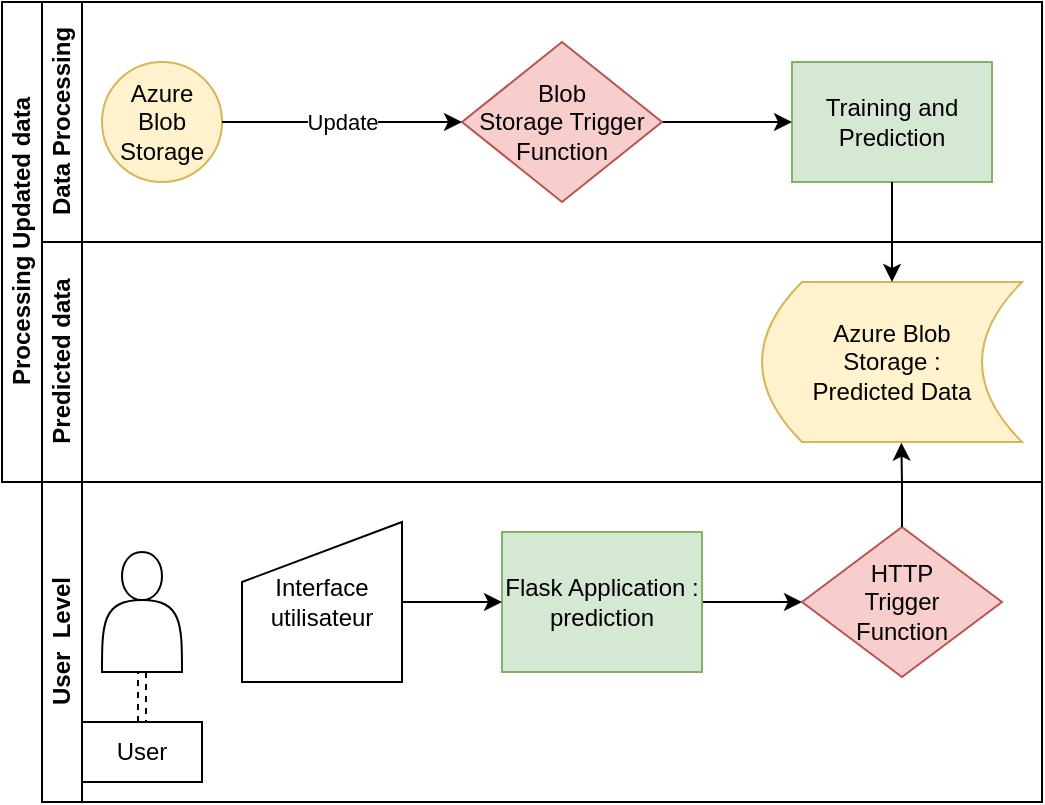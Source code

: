 <mxfile version="20.8.18" type="github">
  <diagram id="prtHgNgQTEPvFCAcTncT" name="Page-1">
    <mxGraphModel dx="512" dy="249" grid="1" gridSize="10" guides="1" tooltips="1" connect="1" arrows="1" fold="1" page="1" pageScale="1" pageWidth="827" pageHeight="1169" math="0" shadow="0">
      <root>
        <mxCell id="0" />
        <mxCell id="1" parent="0" />
        <mxCell id="dNxyNK7c78bLwvsdeMH5-19" value="&lt;div&gt;Processing Updated data&lt;/div&gt;" style="swimlane;html=1;childLayout=stackLayout;resizeParent=1;resizeParentMax=0;horizontal=0;startSize=20;horizontalStack=0;" parent="1" vertex="1">
          <mxGeometry x="90" y="90" width="520" height="240" as="geometry">
            <mxRectangle x="90" y="110" width="40" height="60" as="alternateBounds" />
          </mxGeometry>
        </mxCell>
        <mxCell id="dNxyNK7c78bLwvsdeMH5-20" value="&lt;div&gt;Data Processing&lt;/div&gt;" style="swimlane;html=1;startSize=20;horizontal=0;" parent="dNxyNK7c78bLwvsdeMH5-19" vertex="1">
          <mxGeometry x="20" width="500" height="120" as="geometry">
            <mxRectangle x="20" width="500" height="30" as="alternateBounds" />
          </mxGeometry>
        </mxCell>
        <mxCell id="dNxyNK7c78bLwvsdeMH5-23" value="Azure Blob Storage" style="ellipse;whiteSpace=wrap;html=1;fillColor=#fff2cc;strokeColor=#d6b656;gradientColor=none;" parent="dNxyNK7c78bLwvsdeMH5-20" vertex="1">
          <mxGeometry x="30" y="30" width="60" height="60" as="geometry" />
        </mxCell>
        <mxCell id="dNxyNK7c78bLwvsdeMH5-24" value="&lt;div&gt;Training and Prediction&lt;br&gt;&lt;/div&gt;" style="rounded=0;whiteSpace=wrap;html=1;fontFamily=Helvetica;fontSize=12;align=center;fillColor=#d5e8d4;strokeColor=#82b366;" parent="dNxyNK7c78bLwvsdeMH5-20" vertex="1">
          <mxGeometry x="375" y="30" width="100" height="60" as="geometry" />
        </mxCell>
        <mxCell id="cA88udlD5yBoszeyD9GS-7" value="" style="edgeStyle=orthogonalEdgeStyle;rounded=0;orthogonalLoop=1;jettySize=auto;html=1;" edge="1" parent="dNxyNK7c78bLwvsdeMH5-20" source="cA88udlD5yBoszeyD9GS-6" target="dNxyNK7c78bLwvsdeMH5-24">
          <mxGeometry relative="1" as="geometry" />
        </mxCell>
        <mxCell id="cA88udlD5yBoszeyD9GS-6" value="&lt;div&gt;Blob &lt;br&gt;&lt;/div&gt;&lt;div&gt;Storage Trigger &lt;br&gt;&lt;/div&gt;&lt;div&gt;Function&lt;/div&gt;" style="rhombus;whiteSpace=wrap;html=1;fontFamily=Helvetica;fontSize=12;align=center;fillColor=#f8cecc;strokeColor=#b85450;" vertex="1" parent="dNxyNK7c78bLwvsdeMH5-20">
          <mxGeometry x="210" y="20" width="100" height="80" as="geometry" />
        </mxCell>
        <mxCell id="cA88udlD5yBoszeyD9GS-39" value="" style="endArrow=classic;html=1;rounded=0;entryX=0;entryY=0.5;entryDx=0;entryDy=0;exitX=1;exitY=0.5;exitDx=0;exitDy=0;" edge="1" parent="dNxyNK7c78bLwvsdeMH5-20" source="dNxyNK7c78bLwvsdeMH5-23" target="cA88udlD5yBoszeyD9GS-6">
          <mxGeometry relative="1" as="geometry">
            <mxPoint x="90" y="70" as="sourcePoint" />
            <mxPoint x="190" y="70" as="targetPoint" />
          </mxGeometry>
        </mxCell>
        <mxCell id="cA88udlD5yBoszeyD9GS-40" value="Update" style="edgeLabel;resizable=0;html=1;align=center;verticalAlign=middle;fillColor=default;gradientColor=none;" connectable="0" vertex="1" parent="cA88udlD5yBoszeyD9GS-39">
          <mxGeometry relative="1" as="geometry" />
        </mxCell>
        <mxCell id="dNxyNK7c78bLwvsdeMH5-21" value="&lt;div&gt;Predicted data&lt;/div&gt;" style="swimlane;html=1;startSize=20;horizontal=0;" parent="dNxyNK7c78bLwvsdeMH5-19" vertex="1">
          <mxGeometry x="20" y="120" width="500" height="120" as="geometry" />
        </mxCell>
        <mxCell id="cA88udlD5yBoszeyD9GS-50" value="&lt;div&gt;Azure Blob &lt;br&gt;&lt;/div&gt;&lt;div&gt;Storage : &lt;br&gt;&lt;/div&gt;&lt;div&gt;Predicted Data&lt;br&gt;&lt;/div&gt;" style="shape=dataStorage;whiteSpace=wrap;html=1;fixedSize=1;fillColor=#fff2cc;strokeColor=#d6b656;" vertex="1" parent="dNxyNK7c78bLwvsdeMH5-21">
          <mxGeometry x="360" y="20" width="130" height="80" as="geometry" />
        </mxCell>
        <mxCell id="cA88udlD5yBoszeyD9GS-49" value="" style="edgeStyle=orthogonalEdgeStyle;rounded=0;orthogonalLoop=1;jettySize=auto;html=1;entryX=0.5;entryY=0;entryDx=0;entryDy=0;" edge="1" parent="dNxyNK7c78bLwvsdeMH5-19" source="dNxyNK7c78bLwvsdeMH5-24" target="cA88udlD5yBoszeyD9GS-50">
          <mxGeometry relative="1" as="geometry">
            <mxPoint x="330" y="150" as="targetPoint" />
          </mxGeometry>
        </mxCell>
        <mxCell id="cA88udlD5yBoszeyD9GS-41" value="User&amp;nbsp; Level" style="swimlane;html=1;startSize=20;horizontal=0;" vertex="1" parent="1">
          <mxGeometry x="110" y="330" width="500" height="160" as="geometry" />
        </mxCell>
        <mxCell id="cA88udlD5yBoszeyD9GS-42" value="" style="edgeStyle=orthogonalEdgeStyle;rounded=0;orthogonalLoop=1;jettySize=auto;html=1;" edge="1" parent="cA88udlD5yBoszeyD9GS-41" source="cA88udlD5yBoszeyD9GS-43" target="cA88udlD5yBoszeyD9GS-44">
          <mxGeometry relative="1" as="geometry" />
        </mxCell>
        <mxCell id="cA88udlD5yBoszeyD9GS-43" value="&lt;div&gt;Flask Application : prediction&lt;br&gt;&lt;/div&gt;" style="rounded=0;whiteSpace=wrap;html=1;fontFamily=Helvetica;fontSize=12;align=center;fillColor=#d5e8d4;strokeColor=#82b366;" vertex="1" parent="cA88udlD5yBoszeyD9GS-41">
          <mxGeometry x="230" y="25" width="100" height="70" as="geometry" />
        </mxCell>
        <mxCell id="cA88udlD5yBoszeyD9GS-44" value="&lt;div&gt;HTTP &lt;br&gt;&lt;/div&gt;&lt;div&gt;Trigger &lt;br&gt;&lt;/div&gt;&lt;div&gt;Function&lt;/div&gt;" style="rhombus;whiteSpace=wrap;html=1;fontFamily=Helvetica;fontSize=12;align=center;fillColor=#f8cecc;strokeColor=#b85450;" vertex="1" parent="cA88udlD5yBoszeyD9GS-41">
          <mxGeometry x="380" y="22.5" width="100" height="75" as="geometry" />
        </mxCell>
        <mxCell id="cA88udlD5yBoszeyD9GS-46" value="" style="edgeStyle=orthogonalEdgeStyle;rounded=0;orthogonalLoop=1;jettySize=auto;html=1;" edge="1" parent="cA88udlD5yBoszeyD9GS-41" source="cA88udlD5yBoszeyD9GS-47" target="cA88udlD5yBoszeyD9GS-43">
          <mxGeometry relative="1" as="geometry" />
        </mxCell>
        <mxCell id="cA88udlD5yBoszeyD9GS-47" value="Interface utilisateur" style="shape=manualInput;whiteSpace=wrap;html=1;fillColor=default;gradientColor=none;" vertex="1" parent="cA88udlD5yBoszeyD9GS-41">
          <mxGeometry x="100" y="20" width="80" height="80" as="geometry" />
        </mxCell>
        <mxCell id="cA88udlD5yBoszeyD9GS-51" value="" style="shape=actor;whiteSpace=wrap;html=1;fillColor=default;gradientColor=none;" vertex="1" parent="cA88udlD5yBoszeyD9GS-41">
          <mxGeometry x="30" y="35" width="40" height="60" as="geometry" />
        </mxCell>
        <mxCell id="cA88udlD5yBoszeyD9GS-52" value="User" style="whiteSpace=wrap;html=1;gradientColor=none;" vertex="1" parent="cA88udlD5yBoszeyD9GS-41">
          <mxGeometry x="20" y="120" width="60" height="30" as="geometry" />
        </mxCell>
        <mxCell id="cA88udlD5yBoszeyD9GS-53" value="" style="edgeStyle=orthogonalEdgeStyle;rounded=0;orthogonalLoop=1;jettySize=auto;html=1;dashed=1;shape=link;" edge="1" parent="cA88udlD5yBoszeyD9GS-41" source="cA88udlD5yBoszeyD9GS-51" target="cA88udlD5yBoszeyD9GS-52">
          <mxGeometry relative="1" as="geometry" />
        </mxCell>
        <mxCell id="cA88udlD5yBoszeyD9GS-32" value="" style="edgeStyle=orthogonalEdgeStyle;rounded=0;orthogonalLoop=1;jettySize=auto;html=1;exitX=0.5;exitY=0;exitDx=0;exitDy=0;entryX=0.536;entryY=1.004;entryDx=0;entryDy=0;entryPerimeter=0;" edge="1" parent="1" source="cA88udlD5yBoszeyD9GS-44" target="cA88udlD5yBoszeyD9GS-50">
          <mxGeometry relative="1" as="geometry">
            <mxPoint x="560" y="262.5" as="sourcePoint" />
            <mxPoint x="420" y="330" as="targetPoint" />
          </mxGeometry>
        </mxCell>
      </root>
    </mxGraphModel>
  </diagram>
</mxfile>
